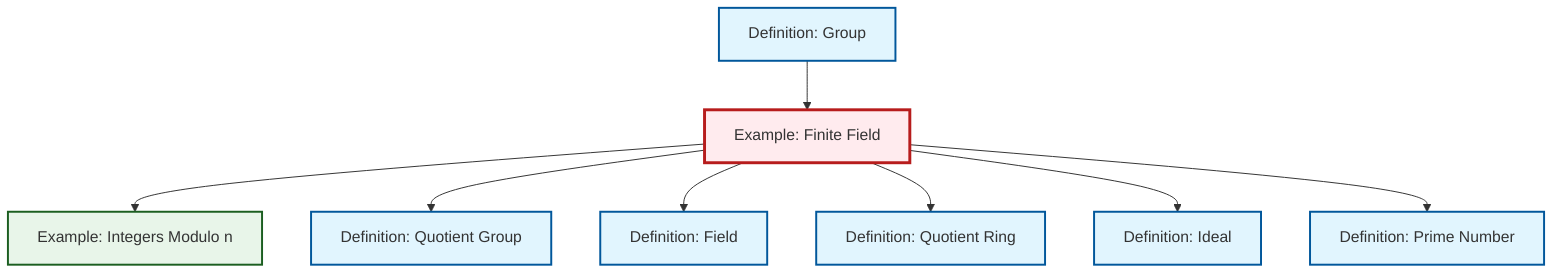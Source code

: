 graph TD
    classDef definition fill:#e1f5fe,stroke:#01579b,stroke-width:2px
    classDef theorem fill:#f3e5f5,stroke:#4a148c,stroke-width:2px
    classDef axiom fill:#fff3e0,stroke:#e65100,stroke-width:2px
    classDef example fill:#e8f5e9,stroke:#1b5e20,stroke-width:2px
    classDef current fill:#ffebee,stroke:#b71c1c,stroke-width:3px
    def-quotient-group["Definition: Quotient Group"]:::definition
    ex-quotient-integers-mod-n["Example: Integers Modulo n"]:::example
    def-quotient-ring["Definition: Quotient Ring"]:::definition
    def-ideal["Definition: Ideal"]:::definition
    def-prime["Definition: Prime Number"]:::definition
    def-group["Definition: Group"]:::definition
    def-field["Definition: Field"]:::definition
    ex-finite-field["Example: Finite Field"]:::example
    ex-finite-field --> ex-quotient-integers-mod-n
    ex-finite-field --> def-quotient-group
    def-group --> ex-finite-field
    ex-finite-field --> def-field
    ex-finite-field --> def-quotient-ring
    ex-finite-field --> def-ideal
    ex-finite-field --> def-prime
    class ex-finite-field current
